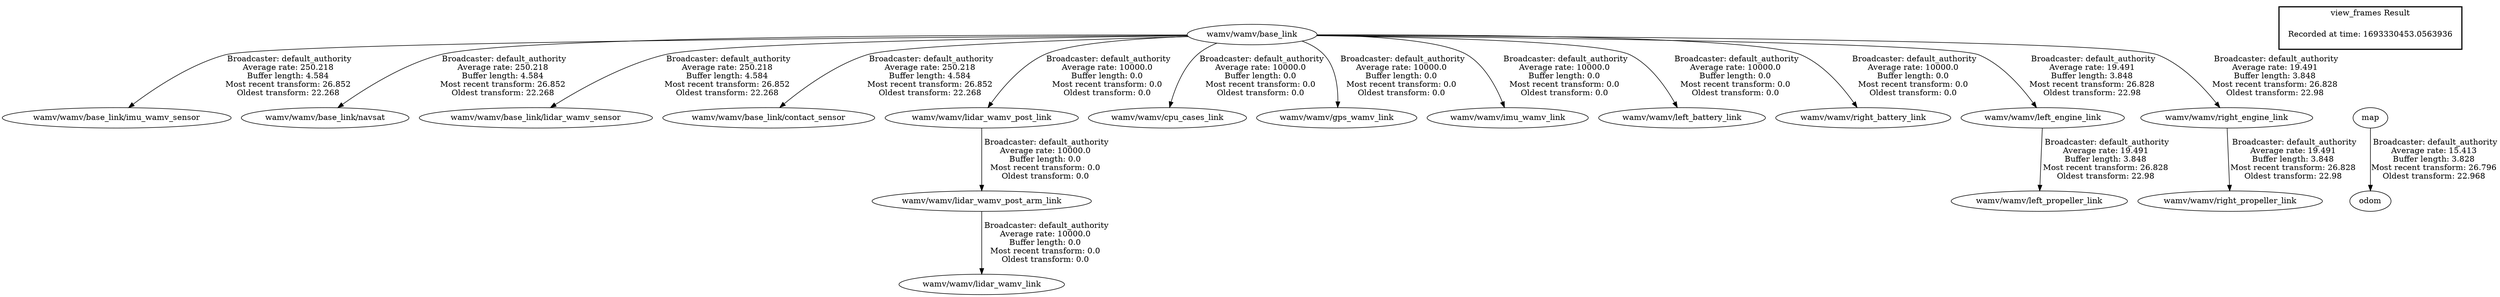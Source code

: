 digraph G {
"wamv/wamv/base_link" -> "wamv/wamv/base_link/imu_wamv_sensor"[label=" Broadcaster: default_authority\nAverage rate: 250.218\nBuffer length: 4.584\nMost recent transform: 26.852\nOldest transform: 22.268\n"];
"wamv/wamv/base_link" -> "wamv/wamv/base_link/navsat"[label=" Broadcaster: default_authority\nAverage rate: 250.218\nBuffer length: 4.584\nMost recent transform: 26.852\nOldest transform: 22.268\n"];
"wamv/wamv/base_link" -> "wamv/wamv/base_link/lidar_wamv_sensor"[label=" Broadcaster: default_authority\nAverage rate: 250.218\nBuffer length: 4.584\nMost recent transform: 26.852\nOldest transform: 22.268\n"];
"wamv/wamv/base_link" -> "wamv/wamv/base_link/contact_sensor"[label=" Broadcaster: default_authority\nAverage rate: 250.218\nBuffer length: 4.584\nMost recent transform: 26.852\nOldest transform: 22.268\n"];
"wamv/wamv/base_link" -> "wamv/wamv/lidar_wamv_post_link"[label=" Broadcaster: default_authority\nAverage rate: 10000.0\nBuffer length: 0.0\nMost recent transform: 0.0\nOldest transform: 0.0\n"];
"wamv/wamv/base_link" -> "wamv/wamv/cpu_cases_link"[label=" Broadcaster: default_authority\nAverage rate: 10000.0\nBuffer length: 0.0\nMost recent transform: 0.0\nOldest transform: 0.0\n"];
"wamv/wamv/base_link" -> "wamv/wamv/gps_wamv_link"[label=" Broadcaster: default_authority\nAverage rate: 10000.0\nBuffer length: 0.0\nMost recent transform: 0.0\nOldest transform: 0.0\n"];
"wamv/wamv/base_link" -> "wamv/wamv/imu_wamv_link"[label=" Broadcaster: default_authority\nAverage rate: 10000.0\nBuffer length: 0.0\nMost recent transform: 0.0\nOldest transform: 0.0\n"];
"wamv/wamv/base_link" -> "wamv/wamv/left_battery_link"[label=" Broadcaster: default_authority\nAverage rate: 10000.0\nBuffer length: 0.0\nMost recent transform: 0.0\nOldest transform: 0.0\n"];
"wamv/wamv/lidar_wamv_post_arm_link" -> "wamv/wamv/lidar_wamv_link"[label=" Broadcaster: default_authority\nAverage rate: 10000.0\nBuffer length: 0.0\nMost recent transform: 0.0\nOldest transform: 0.0\n"];
"wamv/wamv/lidar_wamv_post_link" -> "wamv/wamv/lidar_wamv_post_arm_link"[label=" Broadcaster: default_authority\nAverage rate: 10000.0\nBuffer length: 0.0\nMost recent transform: 0.0\nOldest transform: 0.0\n"];
"wamv/wamv/base_link" -> "wamv/wamv/right_battery_link"[label=" Broadcaster: default_authority\nAverage rate: 10000.0\nBuffer length: 0.0\nMost recent transform: 0.0\nOldest transform: 0.0\n"];
"wamv/wamv/base_link" -> "wamv/wamv/left_engine_link"[label=" Broadcaster: default_authority\nAverage rate: 19.491\nBuffer length: 3.848\nMost recent transform: 26.828\nOldest transform: 22.98\n"];
"wamv/wamv/left_engine_link" -> "wamv/wamv/left_propeller_link"[label=" Broadcaster: default_authority\nAverage rate: 19.491\nBuffer length: 3.848\nMost recent transform: 26.828\nOldest transform: 22.98\n"];
"wamv/wamv/base_link" -> "wamv/wamv/right_engine_link"[label=" Broadcaster: default_authority\nAverage rate: 19.491\nBuffer length: 3.848\nMost recent transform: 26.828\nOldest transform: 22.98\n"];
"wamv/wamv/right_engine_link" -> "wamv/wamv/right_propeller_link"[label=" Broadcaster: default_authority\nAverage rate: 19.491\nBuffer length: 3.848\nMost recent transform: 26.828\nOldest transform: 22.98\n"];
"map" -> "odom"[label=" Broadcaster: default_authority\nAverage rate: 15.413\nBuffer length: 3.828\nMost recent transform: 26.796\nOldest transform: 22.968\n"];
edge [style=invis];
 subgraph cluster_legend { style=bold; color=black; label ="view_frames Result";
"Recorded at time: 1693330453.0563936"[ shape=plaintext ] ;
}->"map";
}